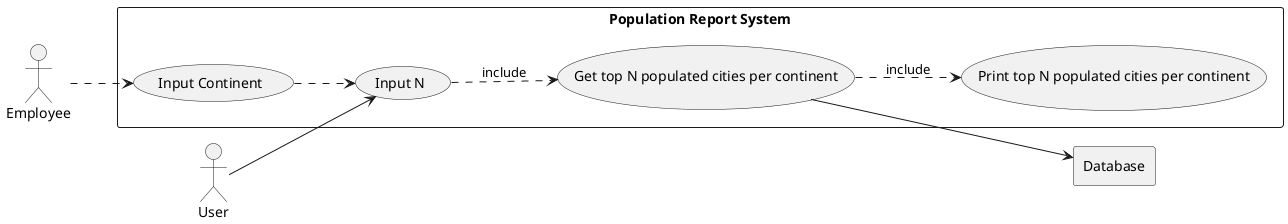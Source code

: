 @startuml
left to right direction
actor E as "Employee"
actor U as "User"

rectangle "Population Report System" {
    usecase UC13 as "Get top N populated cities per continent"

    usecase UC13b as "Input N"
    usecase UC13c as "Input Continent"
    usecase UC13a as "Print top N populated cities per continent"
}
rectangle Database

U --> UC13b
E ..> UC13c
UC13c ..> UC13b
UC13b ..> UC13 : include

UC13 ..> UC13a : include
UC13 --> Database

@enduml